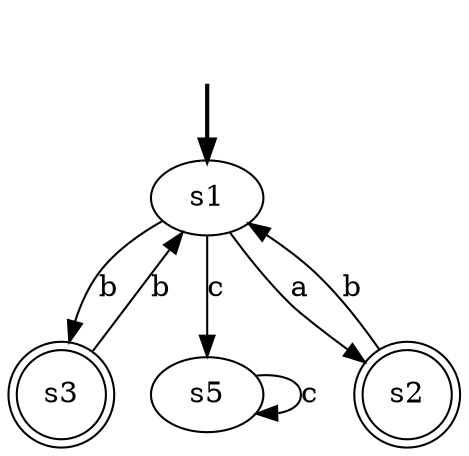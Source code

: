 digraph {
	fake [style=invisible]
	s3 [shape=doublecircle]
	s1 [root=true]
	s5
	s2 [shape=doublecircle]
	fake -> s1 [style=bold]
	s2 -> s1 [label=b]
	s3 -> s1 [label=b]
	s1 -> s3 [label=b]
	s1 -> s2 [label=a]
	s1 -> s5 [label=c]
	s5 -> s5 [label=c]
}
